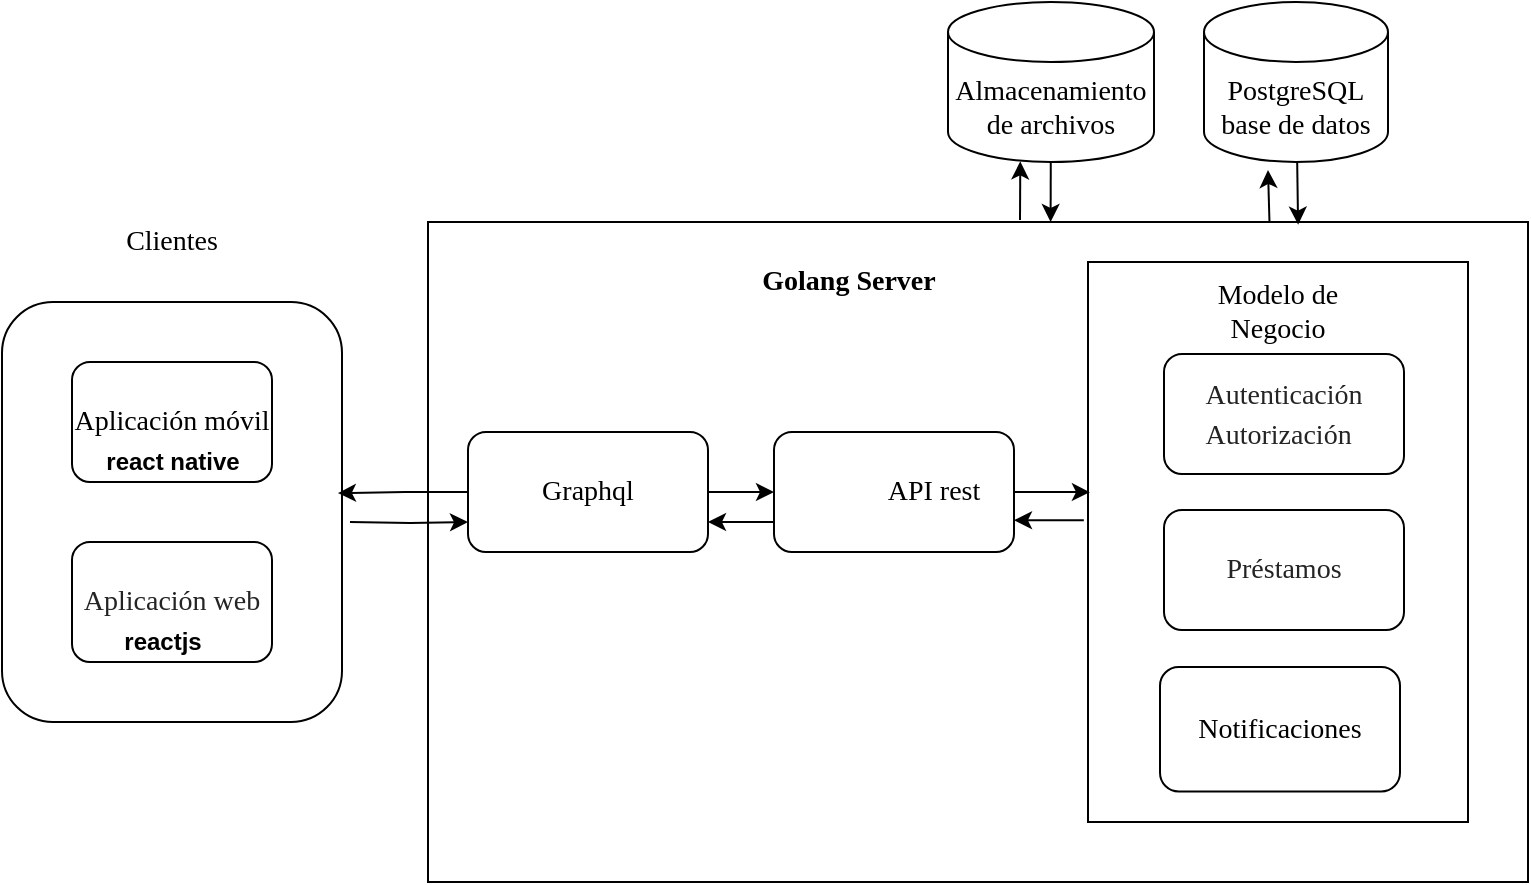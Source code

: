 <mxfile>
    <diagram id="DMme2v7gYB4ohpRyXTiM" name="Page-1">
        <mxGraphModel dx="1131" dy="485" grid="1" gridSize="10" guides="1" tooltips="1" connect="1" arrows="1" fold="1" page="1" pageScale="1" pageWidth="850" pageHeight="1100" math="0" shadow="0">
            <root>
                <mxCell id="0"/>
                <mxCell id="1" parent="0"/>
                <mxCell id="39" style="edgeStyle=none;html=1;entryX=0.351;entryY=0.996;entryDx=0;entryDy=0;entryPerimeter=0;" parent="1" target="2" edge="1">
                    <mxGeometry relative="1" as="geometry">
                        <mxPoint x="536" y="109" as="sourcePoint"/>
                    </mxGeometry>
                </mxCell>
                <mxCell id="41" style="edgeStyle=none;html=1;exitX=0.765;exitY=0.001;exitDx=0;exitDy=0;exitPerimeter=0;" parent="1" source="28" edge="1">
                    <mxGeometry relative="1" as="geometry">
                        <mxPoint x="654.5" y="110" as="sourcePoint"/>
                        <mxPoint x="660" y="84" as="targetPoint"/>
                    </mxGeometry>
                </mxCell>
                <mxCell id="28" value="" style="rounded=0;whiteSpace=wrap;html=1;" parent="1" vertex="1">
                    <mxGeometry x="240" y="110" width="550" height="330" as="geometry"/>
                </mxCell>
                <mxCell id="15" value="" style="group" parent="1" vertex="1" connectable="0">
                    <mxGeometry x="570" y="130" width="190" height="280" as="geometry"/>
                </mxCell>
                <mxCell id="12" value="" style="rounded=0;whiteSpace=wrap;html=1;" parent="15" vertex="1">
                    <mxGeometry width="190" height="280" as="geometry"/>
                </mxCell>
                <mxCell id="13" value="&lt;font face=&quot;Times New Roman&quot; style=&quot;font-size: 14px&quot;&gt;Modelo de Negocio&lt;/font&gt;" style="text;html=1;strokeColor=none;fillColor=none;align=center;verticalAlign=middle;whiteSpace=wrap;rounded=0;" parent="15" vertex="1">
                    <mxGeometry x="60" y="12.73" width="70" height="25.45" as="geometry"/>
                </mxCell>
                <mxCell id="16" value="&lt;font face=&quot;Times New Roman&quot; style=&quot;font-size: 14px&quot;&gt;Notificaciones&lt;/font&gt;" style="rounded=1;whiteSpace=wrap;html=1;" parent="15" vertex="1">
                    <mxGeometry x="36" y="202.481" width="120" height="62.222" as="geometry"/>
                </mxCell>
                <mxCell id="23" style="edgeStyle=orthogonalEdgeStyle;rounded=0;orthogonalLoop=1;jettySize=auto;html=1;entryX=0;entryY=0.75;entryDx=0;entryDy=0;" parent="1" target="7" edge="1">
                    <mxGeometry relative="1" as="geometry">
                        <mxPoint x="201" y="260" as="sourcePoint"/>
                        <mxPoint x="270" y="260" as="targetPoint"/>
                    </mxGeometry>
                </mxCell>
                <mxCell id="5" value="" style="rounded=1;whiteSpace=wrap;html=1;" parent="1" vertex="1">
                    <mxGeometry x="27" y="150" width="170" height="210" as="geometry"/>
                </mxCell>
                <mxCell id="38" style="edgeStyle=none;html=1;entryX=0.566;entryY=0;entryDx=0;entryDy=0;entryPerimeter=0;" parent="1" source="2" target="28" edge="1">
                    <mxGeometry relative="1" as="geometry"/>
                </mxCell>
                <mxCell id="2" value="&lt;font face=&quot;Times New Roman&quot; style=&quot;font-size: 14px&quot;&gt;Almacenamiento de archivos&lt;/font&gt;" style="shape=cylinder3;whiteSpace=wrap;html=1;boundedLbl=1;backgroundOutline=1;size=15;" parent="1" vertex="1">
                    <mxGeometry x="500" width="103" height="80" as="geometry"/>
                </mxCell>
                <mxCell id="3" value="&lt;span id=&quot;docs-internal-guid-cbfc4621-7fff-1bd8-7f0c-d93d9ddc724f&quot;&gt;&lt;span style=&quot;font-family: &amp;#34;times new roman&amp;#34; ; background-color: transparent ; vertical-align: baseline&quot;&gt;&lt;font style=&quot;font-size: 14px&quot;&gt;Aplicación móvil&lt;/font&gt;&lt;/span&gt;&lt;/span&gt;" style="rounded=1;whiteSpace=wrap;html=1;" parent="1" vertex="1">
                    <mxGeometry x="62" y="180" width="100" height="60" as="geometry"/>
                </mxCell>
                <mxCell id="4" value="&lt;span id=&quot;docs-internal-guid-b421cde1-7fff-c4d9-3b9d-966f2ae4d0f9&quot;&gt;&lt;span style=&quot;font-family: &amp;#34;times new roman&amp;#34; ; color: rgb(36 , 36 , 36) ; vertical-align: baseline&quot;&gt;&lt;font style=&quot;font-size: 14px&quot;&gt;Aplicación web&lt;/font&gt;&lt;/span&gt;&lt;/span&gt;" style="rounded=1;whiteSpace=wrap;html=1;" parent="1" vertex="1">
                    <mxGeometry x="62" y="270" width="100" height="60" as="geometry"/>
                </mxCell>
                <mxCell id="6" value="&lt;font face=&quot;Times New Roman&quot; style=&quot;font-size: 14px&quot;&gt;Clientes&lt;/font&gt;" style="text;html=1;strokeColor=none;fillColor=none;align=center;verticalAlign=middle;whiteSpace=wrap;rounded=0;" parent="1" vertex="1">
                    <mxGeometry x="92" y="110" width="40" height="20" as="geometry"/>
                </mxCell>
                <mxCell id="21" style="edgeStyle=orthogonalEdgeStyle;rounded=0;orthogonalLoop=1;jettySize=auto;html=1;entryX=0.988;entryY=0.455;entryDx=0;entryDy=0;entryPerimeter=0;" parent="1" source="7" target="5" edge="1">
                    <mxGeometry relative="1" as="geometry"/>
                </mxCell>
                <mxCell id="24" style="edgeStyle=orthogonalEdgeStyle;rounded=0;orthogonalLoop=1;jettySize=auto;html=1;entryX=0;entryY=0.5;entryDx=0;entryDy=0;" parent="1" source="7" target="8" edge="1">
                    <mxGeometry relative="1" as="geometry"/>
                </mxCell>
                <mxCell id="7" value="&lt;font face=&quot;Times New Roman&quot; style=&quot;font-size: 14px&quot;&gt;Graphql&lt;/font&gt;" style="rounded=1;whiteSpace=wrap;html=1;" parent="1" vertex="1">
                    <mxGeometry x="260" y="215" width="120" height="60" as="geometry"/>
                </mxCell>
                <mxCell id="25" style="edgeStyle=orthogonalEdgeStyle;rounded=0;orthogonalLoop=1;jettySize=auto;html=1;entryX=1;entryY=0.75;entryDx=0;entryDy=0;exitX=0;exitY=0.75;exitDx=0;exitDy=0;" parent="1" source="8" target="7" edge="1">
                    <mxGeometry relative="1" as="geometry"/>
                </mxCell>
                <mxCell id="26" style="edgeStyle=orthogonalEdgeStyle;rounded=0;orthogonalLoop=1;jettySize=auto;html=1;entryX=0.005;entryY=0.411;entryDx=0;entryDy=0;entryPerimeter=0;" parent="1" source="8" target="12" edge="1">
                    <mxGeometry relative="1" as="geometry"/>
                </mxCell>
                <mxCell id="8" value="&lt;blockquote style=&quot;margin: 0 0 0 40px ; border: none ; padding: 0px&quot;&gt;&lt;font face=&quot;Times New Roman&quot; style=&quot;font-size: 14px&quot;&gt;API rest&lt;/font&gt;&lt;/blockquote&gt;" style="rounded=1;whiteSpace=wrap;html=1;align=center;" parent="1" vertex="1">
                    <mxGeometry x="413" y="215" width="120" height="60" as="geometry"/>
                </mxCell>
                <mxCell id="9" value="&lt;p dir=&quot;ltr&quot; style=&quot;line-height: 1.38 ; text-align: justify ; margin-top: 0pt ; margin-bottom: 0pt ; font-size: 14px&quot;&gt;&lt;span style=&quot;color: rgb(36 , 36 , 36) ; background-color: transparent ; font-weight: 400 ; font-style: normal ; font-variant: normal ; text-decoration: none ; vertical-align: baseline&quot;&gt;&lt;font face=&quot;Times New Roman&quot; style=&quot;font-size: 14px&quot;&gt;Autenticación&lt;/font&gt;&lt;/span&gt;&lt;/p&gt;&lt;p class=&quot;p1&quot; style=&quot;margin: 0px ; font-stretch: normal ; line-height: normal ; font-size: 14px&quot;&gt;&lt;font face=&quot;Times New Roman&quot; style=&quot;font-size: 14px&quot;&gt;&lt;span id=&quot;docs-internal-guid-65f33f7f-7fff-6b94-cf0a-91d3468dae4a&quot;&gt;&lt;/span&gt;&lt;/font&gt;&lt;/p&gt;&lt;p dir=&quot;ltr&quot; style=&quot;line-height: 1.38 ; text-align: justify ; margin-top: 0pt ; margin-bottom: 0pt ; font-size: 14px&quot;&gt;&lt;span style=&quot;color: rgb(36 , 36 , 36) ; background-color: transparent ; font-weight: 400 ; font-style: normal ; font-variant: normal ; text-decoration: none ; vertical-align: baseline&quot;&gt;&lt;font face=&quot;Times New Roman&quot; style=&quot;font-size: 14px&quot;&gt;Autorización&lt;/font&gt;&lt;/span&gt;&lt;/p&gt;" style="rounded=1;whiteSpace=wrap;html=1;" parent="1" vertex="1">
                    <mxGeometry x="608" y="176" width="120" height="60" as="geometry"/>
                </mxCell>
                <mxCell id="10" value="&lt;span id=&quot;docs-internal-guid-7619b9f4-7fff-b771-9fa7-36b490f91259&quot;&gt;&lt;span style=&quot;font-size: 10.5pt ; font-family: &amp;#34;times new roman&amp;#34; ; color: rgb(36 , 36 , 36) ; vertical-align: baseline&quot;&gt;Préstamos&lt;/span&gt;&lt;/span&gt;" style="rounded=1;whiteSpace=wrap;html=1;" parent="1" vertex="1">
                    <mxGeometry x="608" y="254" width="120" height="60" as="geometry"/>
                </mxCell>
                <mxCell id="42" style="edgeStyle=none;html=1;entryX=0.791;entryY=0.004;entryDx=0;entryDy=0;entryPerimeter=0;" parent="1" source="11" target="28" edge="1">
                    <mxGeometry relative="1" as="geometry"/>
                </mxCell>
                <mxCell id="11" value="&lt;font face=&quot;Times New Roman&quot; style=&quot;font-size: 14px&quot;&gt;PostgreSQL&lt;br&gt;base de datos&lt;/font&gt;" style="shape=cylinder3;whiteSpace=wrap;html=1;boundedLbl=1;backgroundOutline=1;size=15;" parent="1" vertex="1">
                    <mxGeometry x="628" width="92" height="80" as="geometry"/>
                </mxCell>
                <mxCell id="27" style="edgeStyle=orthogonalEdgeStyle;rounded=0;orthogonalLoop=1;jettySize=auto;html=1;entryX=1;entryY=0.75;entryDx=0;entryDy=0;exitX=-0.011;exitY=0.461;exitDx=0;exitDy=0;exitPerimeter=0;" parent="1" source="12" target="8" edge="1">
                    <mxGeometry relative="1" as="geometry"/>
                </mxCell>
                <mxCell id="29" value="&lt;b&gt;&lt;font face=&quot;Times New Roman&quot; style=&quot;font-size: 14px&quot;&gt;Golang Server&lt;/font&gt;&lt;/b&gt;" style="text;html=1;align=center;verticalAlign=middle;resizable=0;points=[];autosize=1;strokeColor=none;" parent="1" vertex="1">
                    <mxGeometry x="400" y="130" width="100" height="20" as="geometry"/>
                </mxCell>
                <mxCell id="30" value="&lt;b&gt;react native&lt;/b&gt;" style="text;html=1;align=center;verticalAlign=middle;resizable=0;points=[];autosize=1;strokeColor=none;" parent="1" vertex="1">
                    <mxGeometry x="72" y="220" width="80" height="20" as="geometry"/>
                </mxCell>
                <mxCell id="31" value="&lt;b&gt;reactjs&lt;/b&gt;" style="text;html=1;align=center;verticalAlign=middle;resizable=0;points=[];autosize=1;strokeColor=none;" parent="1" vertex="1">
                    <mxGeometry x="82" y="310" width="50" height="20" as="geometry"/>
                </mxCell>
            </root>
        </mxGraphModel>
    </diagram>
</mxfile>